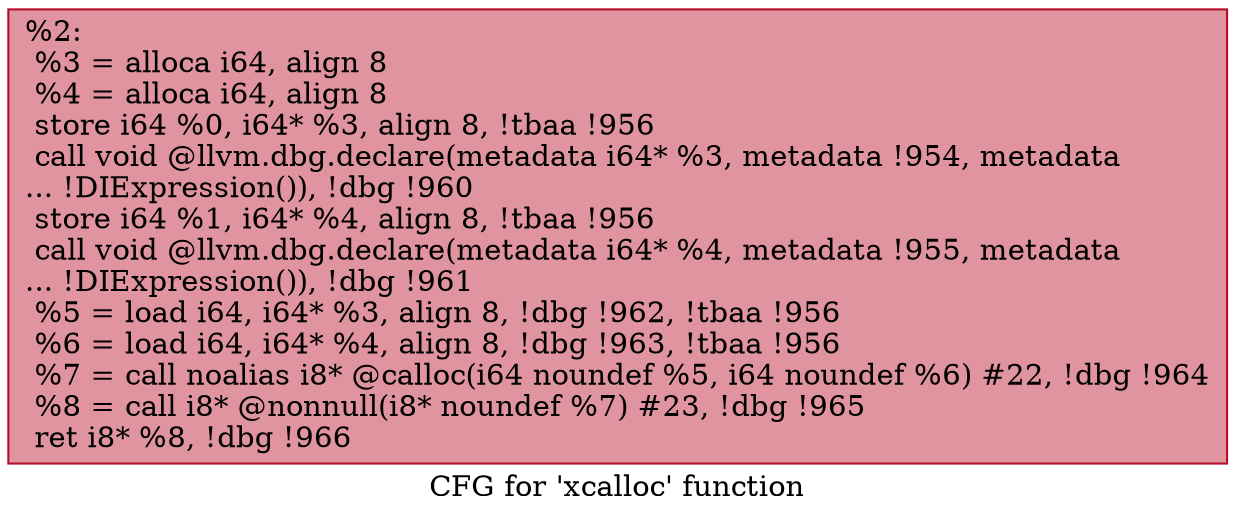 digraph "CFG for 'xcalloc' function" {
	label="CFG for 'xcalloc' function";

	Node0x22c1520 [shape=record,color="#b70d28ff", style=filled, fillcolor="#b70d2870",label="{%2:\l  %3 = alloca i64, align 8\l  %4 = alloca i64, align 8\l  store i64 %0, i64* %3, align 8, !tbaa !956\l  call void @llvm.dbg.declare(metadata i64* %3, metadata !954, metadata\l... !DIExpression()), !dbg !960\l  store i64 %1, i64* %4, align 8, !tbaa !956\l  call void @llvm.dbg.declare(metadata i64* %4, metadata !955, metadata\l... !DIExpression()), !dbg !961\l  %5 = load i64, i64* %3, align 8, !dbg !962, !tbaa !956\l  %6 = load i64, i64* %4, align 8, !dbg !963, !tbaa !956\l  %7 = call noalias i8* @calloc(i64 noundef %5, i64 noundef %6) #22, !dbg !964\l  %8 = call i8* @nonnull(i8* noundef %7) #23, !dbg !965\l  ret i8* %8, !dbg !966\l}"];
}
